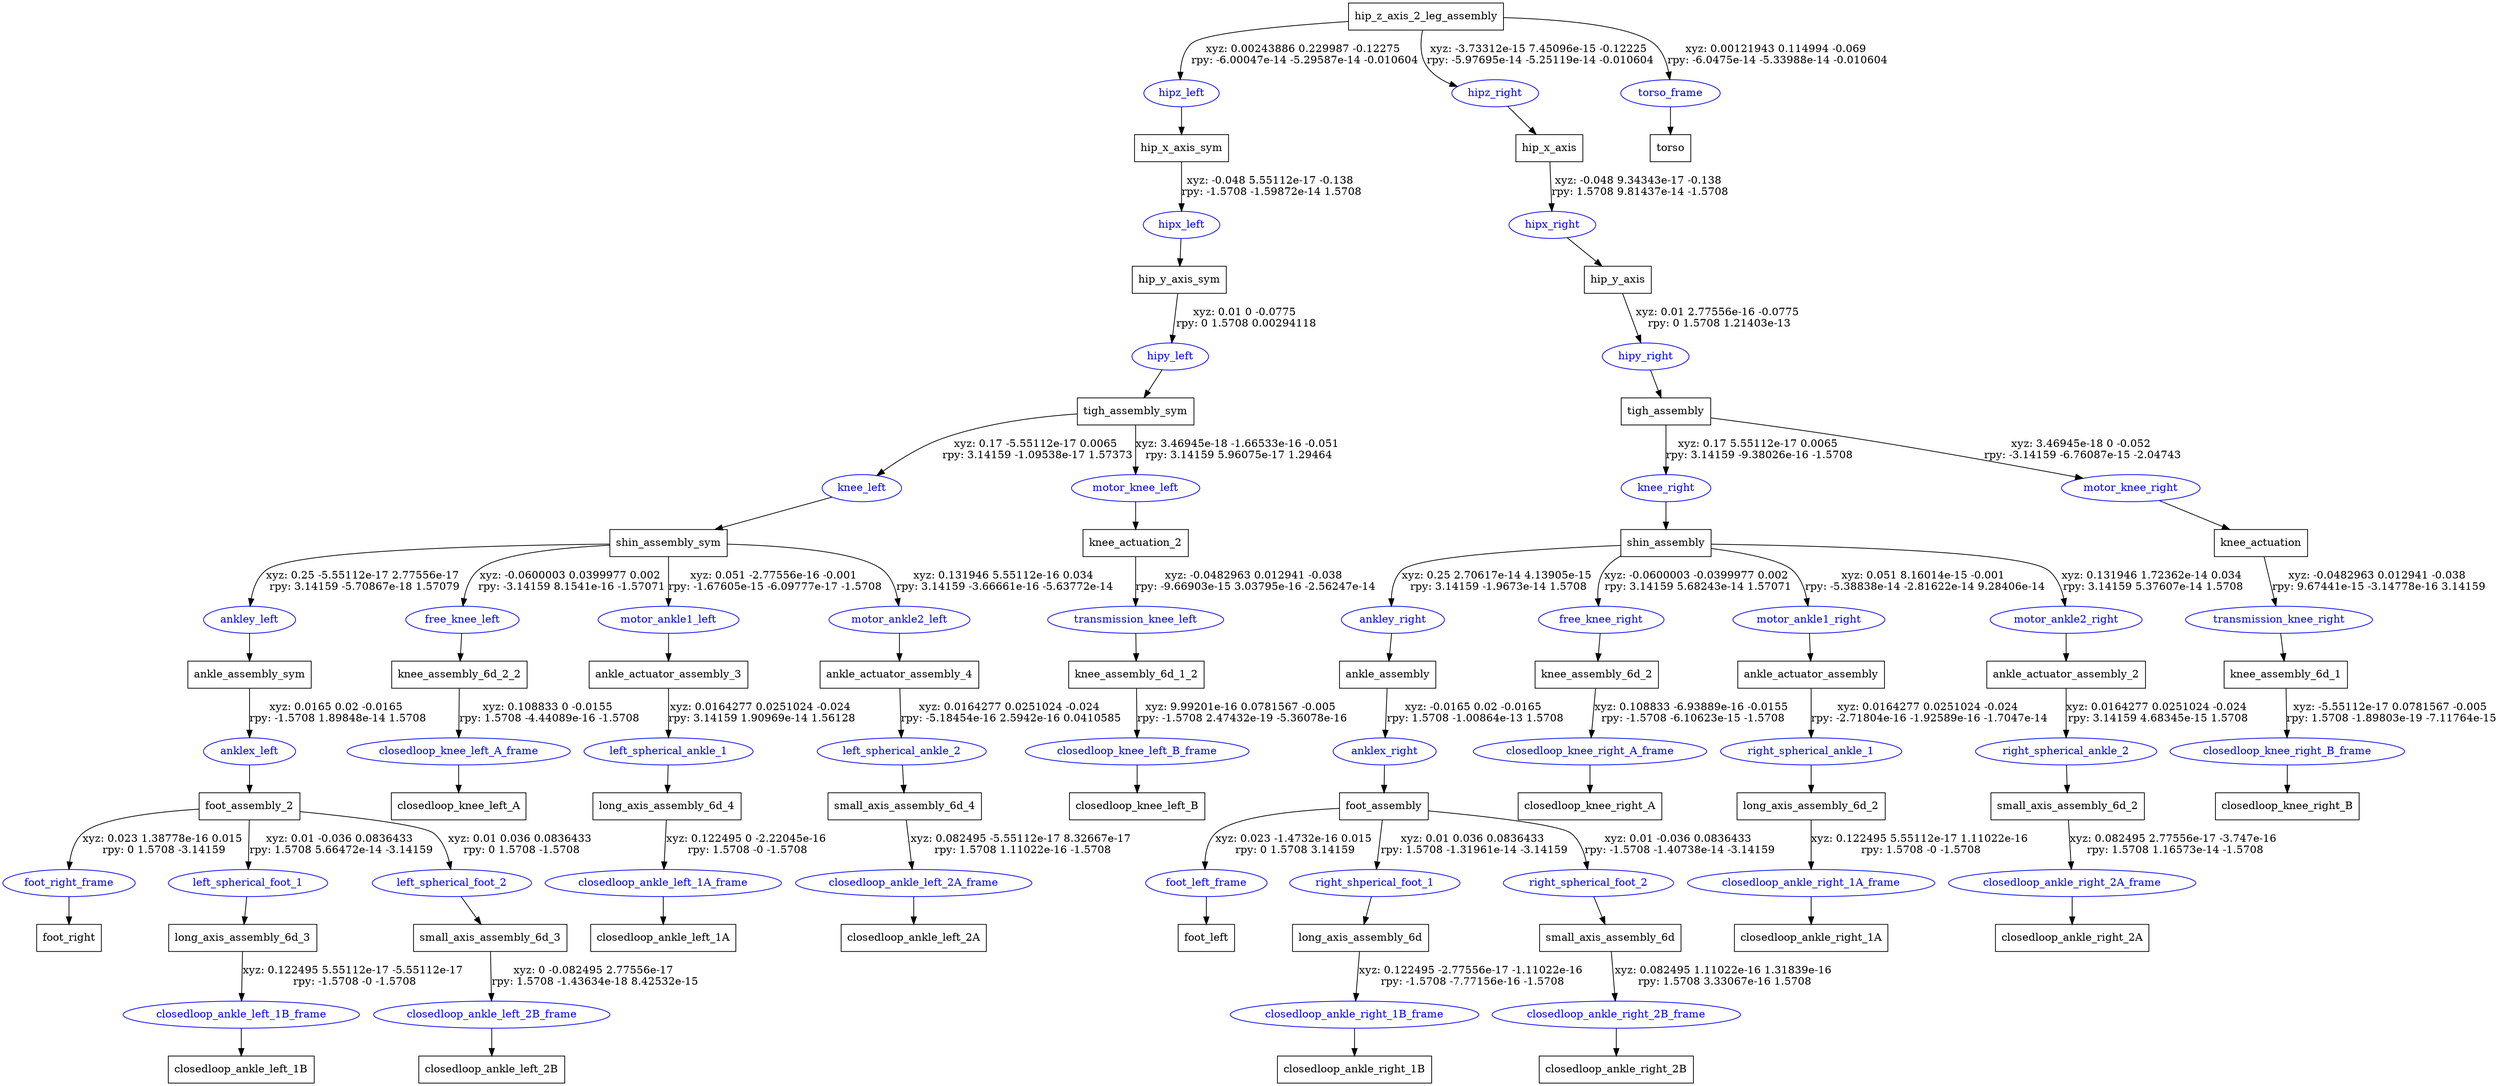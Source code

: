 digraph G {
node [shape=box];
"hip_z_axis_2_leg_assembly" [label="hip_z_axis_2_leg_assembly"];
"hip_x_axis_sym" [label="hip_x_axis_sym"];
"hip_y_axis_sym" [label="hip_y_axis_sym"];
"tigh_assembly_sym" [label="tigh_assembly_sym"];
"shin_assembly_sym" [label="shin_assembly_sym"];
"ankle_assembly_sym" [label="ankle_assembly_sym"];
"foot_assembly_2" [label="foot_assembly_2"];
"foot_right" [label="foot_right"];
"long_axis_assembly_6d_3" [label="long_axis_assembly_6d_3"];
"closedloop_ankle_left_1B" [label="closedloop_ankle_left_1B"];
"small_axis_assembly_6d_3" [label="small_axis_assembly_6d_3"];
"closedloop_ankle_left_2B" [label="closedloop_ankle_left_2B"];
"knee_assembly_6d_2_2" [label="knee_assembly_6d_2_2"];
"closedloop_knee_left_A" [label="closedloop_knee_left_A"];
"ankle_actuator_assembly_3" [label="ankle_actuator_assembly_3"];
"long_axis_assembly_6d_4" [label="long_axis_assembly_6d_4"];
"closedloop_ankle_left_1A" [label="closedloop_ankle_left_1A"];
"ankle_actuator_assembly_4" [label="ankle_actuator_assembly_4"];
"small_axis_assembly_6d_4" [label="small_axis_assembly_6d_4"];
"closedloop_ankle_left_2A" [label="closedloop_ankle_left_2A"];
"knee_actuation_2" [label="knee_actuation_2"];
"knee_assembly_6d_1_2" [label="knee_assembly_6d_1_2"];
"closedloop_knee_left_B" [label="closedloop_knee_left_B"];
"hip_x_axis" [label="hip_x_axis"];
"hip_y_axis" [label="hip_y_axis"];
"tigh_assembly" [label="tigh_assembly"];
"shin_assembly" [label="shin_assembly"];
"ankle_assembly" [label="ankle_assembly"];
"foot_assembly" [label="foot_assembly"];
"foot_left" [label="foot_left"];
"long_axis_assembly_6d" [label="long_axis_assembly_6d"];
"closedloop_ankle_right_1B" [label="closedloop_ankle_right_1B"];
"small_axis_assembly_6d" [label="small_axis_assembly_6d"];
"closedloop_ankle_right_2B" [label="closedloop_ankle_right_2B"];
"knee_assembly_6d_2" [label="knee_assembly_6d_2"];
"closedloop_knee_right_A" [label="closedloop_knee_right_A"];
"ankle_actuator_assembly" [label="ankle_actuator_assembly"];
"long_axis_assembly_6d_2" [label="long_axis_assembly_6d_2"];
"closedloop_ankle_right_1A" [label="closedloop_ankle_right_1A"];
"ankle_actuator_assembly_2" [label="ankle_actuator_assembly_2"];
"small_axis_assembly_6d_2" [label="small_axis_assembly_6d_2"];
"closedloop_ankle_right_2A" [label="closedloop_ankle_right_2A"];
"knee_actuation" [label="knee_actuation"];
"knee_assembly_6d_1" [label="knee_assembly_6d_1"];
"closedloop_knee_right_B" [label="closedloop_knee_right_B"];
"torso" [label="torso"];
node [shape=ellipse, color=blue, fontcolor=blue];
"hip_z_axis_2_leg_assembly" -> "hipz_left" [label="xyz: 0.00243886 0.229987 -0.12275 \nrpy: -6.00047e-14 -5.29587e-14 -0.010604"]
"hipz_left" -> "hip_x_axis_sym"
"hip_x_axis_sym" -> "hipx_left" [label="xyz: -0.048 5.55112e-17 -0.138 \nrpy: -1.5708 -1.59872e-14 1.5708"]
"hipx_left" -> "hip_y_axis_sym"
"hip_y_axis_sym" -> "hipy_left" [label="xyz: 0.01 0 -0.0775 \nrpy: 0 1.5708 0.00294118"]
"hipy_left" -> "tigh_assembly_sym"
"tigh_assembly_sym" -> "knee_left" [label="xyz: 0.17 -5.55112e-17 0.0065 \nrpy: 3.14159 -1.09538e-17 1.57373"]
"knee_left" -> "shin_assembly_sym"
"shin_assembly_sym" -> "ankley_left" [label="xyz: 0.25 -5.55112e-17 2.77556e-17 \nrpy: 3.14159 -5.70867e-18 1.57079"]
"ankley_left" -> "ankle_assembly_sym"
"ankle_assembly_sym" -> "anklex_left" [label="xyz: 0.0165 0.02 -0.0165 \nrpy: -1.5708 1.89848e-14 1.5708"]
"anklex_left" -> "foot_assembly_2"
"foot_assembly_2" -> "foot_right_frame" [label="xyz: 0.023 1.38778e-16 0.015 \nrpy: 0 1.5708 -3.14159"]
"foot_right_frame" -> "foot_right"
"foot_assembly_2" -> "left_spherical_foot_1" [label="xyz: 0.01 -0.036 0.0836433 \nrpy: 1.5708 5.66472e-14 -3.14159"]
"left_spherical_foot_1" -> "long_axis_assembly_6d_3"
"long_axis_assembly_6d_3" -> "closedloop_ankle_left_1B_frame" [label="xyz: 0.122495 5.55112e-17 -5.55112e-17 \nrpy: -1.5708 -0 -1.5708"]
"closedloop_ankle_left_1B_frame" -> "closedloop_ankle_left_1B"
"foot_assembly_2" -> "left_spherical_foot_2" [label="xyz: 0.01 0.036 0.0836433 \nrpy: 0 1.5708 -1.5708"]
"left_spherical_foot_2" -> "small_axis_assembly_6d_3"
"small_axis_assembly_6d_3" -> "closedloop_ankle_left_2B_frame" [label="xyz: 0 -0.082495 2.77556e-17 \nrpy: 1.5708 -1.43634e-18 8.42532e-15"]
"closedloop_ankle_left_2B_frame" -> "closedloop_ankle_left_2B"
"shin_assembly_sym" -> "free_knee_left" [label="xyz: -0.0600003 0.0399977 0.002 \nrpy: -3.14159 8.1541e-16 -1.57071"]
"free_knee_left" -> "knee_assembly_6d_2_2"
"knee_assembly_6d_2_2" -> "closedloop_knee_left_A_frame" [label="xyz: 0.108833 0 -0.0155 \nrpy: 1.5708 -4.44089e-16 -1.5708"]
"closedloop_knee_left_A_frame" -> "closedloop_knee_left_A"
"shin_assembly_sym" -> "motor_ankle1_left" [label="xyz: 0.051 -2.77556e-16 -0.001 \nrpy: -1.67605e-15 -6.09777e-17 -1.5708"]
"motor_ankle1_left" -> "ankle_actuator_assembly_3"
"ankle_actuator_assembly_3" -> "left_spherical_ankle_1" [label="xyz: 0.0164277 0.0251024 -0.024 \nrpy: 3.14159 1.90969e-14 1.56128"]
"left_spherical_ankle_1" -> "long_axis_assembly_6d_4"
"long_axis_assembly_6d_4" -> "closedloop_ankle_left_1A_frame" [label="xyz: 0.122495 0 -2.22045e-16 \nrpy: 1.5708 -0 -1.5708"]
"closedloop_ankle_left_1A_frame" -> "closedloop_ankle_left_1A"
"shin_assembly_sym" -> "motor_ankle2_left" [label="xyz: 0.131946 5.55112e-16 0.034 \nrpy: 3.14159 -3.66661e-16 -5.63772e-14"]
"motor_ankle2_left" -> "ankle_actuator_assembly_4"
"ankle_actuator_assembly_4" -> "left_spherical_ankle_2" [label="xyz: 0.0164277 0.0251024 -0.024 \nrpy: -5.18454e-16 2.5942e-16 0.0410585"]
"left_spherical_ankle_2" -> "small_axis_assembly_6d_4"
"small_axis_assembly_6d_4" -> "closedloop_ankle_left_2A_frame" [label="xyz: 0.082495 -5.55112e-17 8.32667e-17 \nrpy: 1.5708 1.11022e-16 -1.5708"]
"closedloop_ankle_left_2A_frame" -> "closedloop_ankle_left_2A"
"tigh_assembly_sym" -> "motor_knee_left" [label="xyz: 3.46945e-18 -1.66533e-16 -0.051 \nrpy: 3.14159 5.96075e-17 1.29464"]
"motor_knee_left" -> "knee_actuation_2"
"knee_actuation_2" -> "transmission_knee_left" [label="xyz: -0.0482963 0.012941 -0.038 \nrpy: -9.66903e-15 3.03795e-16 -2.56247e-14"]
"transmission_knee_left" -> "knee_assembly_6d_1_2"
"knee_assembly_6d_1_2" -> "closedloop_knee_left_B_frame" [label="xyz: 9.99201e-16 0.0781567 -0.005 \nrpy: -1.5708 2.47432e-19 -5.36078e-16"]
"closedloop_knee_left_B_frame" -> "closedloop_knee_left_B"
"hip_z_axis_2_leg_assembly" -> "hipz_right" [label="xyz: -3.73312e-15 7.45096e-15 -0.12225 \nrpy: -5.97695e-14 -5.25119e-14 -0.010604"]
"hipz_right" -> "hip_x_axis"
"hip_x_axis" -> "hipx_right" [label="xyz: -0.048 9.34343e-17 -0.138 \nrpy: 1.5708 9.81437e-14 -1.5708"]
"hipx_right" -> "hip_y_axis"
"hip_y_axis" -> "hipy_right" [label="xyz: 0.01 2.77556e-16 -0.0775 \nrpy: 0 1.5708 1.21403e-13"]
"hipy_right" -> "tigh_assembly"
"tigh_assembly" -> "knee_right" [label="xyz: 0.17 5.55112e-17 0.0065 \nrpy: 3.14159 -9.38026e-16 -1.5708"]
"knee_right" -> "shin_assembly"
"shin_assembly" -> "ankley_right" [label="xyz: 0.25 2.70617e-14 4.13905e-15 \nrpy: 3.14159 -1.9673e-14 1.5708"]
"ankley_right" -> "ankle_assembly"
"ankle_assembly" -> "anklex_right" [label="xyz: -0.0165 0.02 -0.0165 \nrpy: 1.5708 -1.00864e-13 1.5708"]
"anklex_right" -> "foot_assembly"
"foot_assembly" -> "foot_left_frame" [label="xyz: 0.023 -1.4732e-16 0.015 \nrpy: 0 1.5708 3.14159"]
"foot_left_frame" -> "foot_left"
"foot_assembly" -> "right_shperical_foot_1" [label="xyz: 0.01 0.036 0.0836433 \nrpy: 1.5708 -1.31961e-14 -3.14159"]
"right_shperical_foot_1" -> "long_axis_assembly_6d"
"long_axis_assembly_6d" -> "closedloop_ankle_right_1B_frame" [label="xyz: 0.122495 -2.77556e-17 -1.11022e-16 \nrpy: -1.5708 -7.77156e-16 -1.5708"]
"closedloop_ankle_right_1B_frame" -> "closedloop_ankle_right_1B"
"foot_assembly" -> "right_spherical_foot_2" [label="xyz: 0.01 -0.036 0.0836433 \nrpy: -1.5708 -1.40738e-14 -3.14159"]
"right_spherical_foot_2" -> "small_axis_assembly_6d"
"small_axis_assembly_6d" -> "closedloop_ankle_right_2B_frame" [label="xyz: 0.082495 1.11022e-16 1.31839e-16 \nrpy: 1.5708 3.33067e-16 1.5708"]
"closedloop_ankle_right_2B_frame" -> "closedloop_ankle_right_2B"
"shin_assembly" -> "free_knee_right" [label="xyz: -0.0600003 -0.0399977 0.002 \nrpy: 3.14159 5.68243e-14 1.57071"]
"free_knee_right" -> "knee_assembly_6d_2"
"knee_assembly_6d_2" -> "closedloop_knee_right_A_frame" [label="xyz: 0.108833 -6.93889e-16 -0.0155 \nrpy: -1.5708 -6.10623e-15 -1.5708"]
"closedloop_knee_right_A_frame" -> "closedloop_knee_right_A"
"shin_assembly" -> "motor_ankle1_right" [label="xyz: 0.051 8.16014e-15 -0.001 \nrpy: -5.38838e-14 -2.81622e-14 9.28406e-14"]
"motor_ankle1_right" -> "ankle_actuator_assembly"
"ankle_actuator_assembly" -> "right_spherical_ankle_1" [label="xyz: 0.0164277 0.0251024 -0.024 \nrpy: -2.71804e-16 -1.92589e-16 -1.7047e-14"]
"right_spherical_ankle_1" -> "long_axis_assembly_6d_2"
"long_axis_assembly_6d_2" -> "closedloop_ankle_right_1A_frame" [label="xyz: 0.122495 5.55112e-17 1.11022e-16 \nrpy: 1.5708 -0 -1.5708"]
"closedloop_ankle_right_1A_frame" -> "closedloop_ankle_right_1A"
"shin_assembly" -> "motor_ankle2_right" [label="xyz: 0.131946 1.72362e-14 0.034 \nrpy: 3.14159 5.37607e-14 1.5708"]
"motor_ankle2_right" -> "ankle_actuator_assembly_2"
"ankle_actuator_assembly_2" -> "right_spherical_ankle_2" [label="xyz: 0.0164277 0.0251024 -0.024 \nrpy: 3.14159 4.68345e-15 1.5708"]
"right_spherical_ankle_2" -> "small_axis_assembly_6d_2"
"small_axis_assembly_6d_2" -> "closedloop_ankle_right_2A_frame" [label="xyz: 0.082495 2.77556e-17 -3.747e-16 \nrpy: 1.5708 1.16573e-14 -1.5708"]
"closedloop_ankle_right_2A_frame" -> "closedloop_ankle_right_2A"
"tigh_assembly" -> "motor_knee_right" [label="xyz: 3.46945e-18 0 -0.052 \nrpy: -3.14159 -6.76087e-15 -2.04743"]
"motor_knee_right" -> "knee_actuation"
"knee_actuation" -> "transmission_knee_right" [label="xyz: -0.0482963 0.012941 -0.038 \nrpy: 9.67441e-15 -3.14778e-16 3.14159"]
"transmission_knee_right" -> "knee_assembly_6d_1"
"knee_assembly_6d_1" -> "closedloop_knee_right_B_frame" [label="xyz: -5.55112e-17 0.0781567 -0.005 \nrpy: 1.5708 -1.89803e-19 -7.11764e-15"]
"closedloop_knee_right_B_frame" -> "closedloop_knee_right_B"
"hip_z_axis_2_leg_assembly" -> "torso_frame" [label="xyz: 0.00121943 0.114994 -0.069 \nrpy: -6.0475e-14 -5.33988e-14 -0.010604"]
"torso_frame" -> "torso"
}
